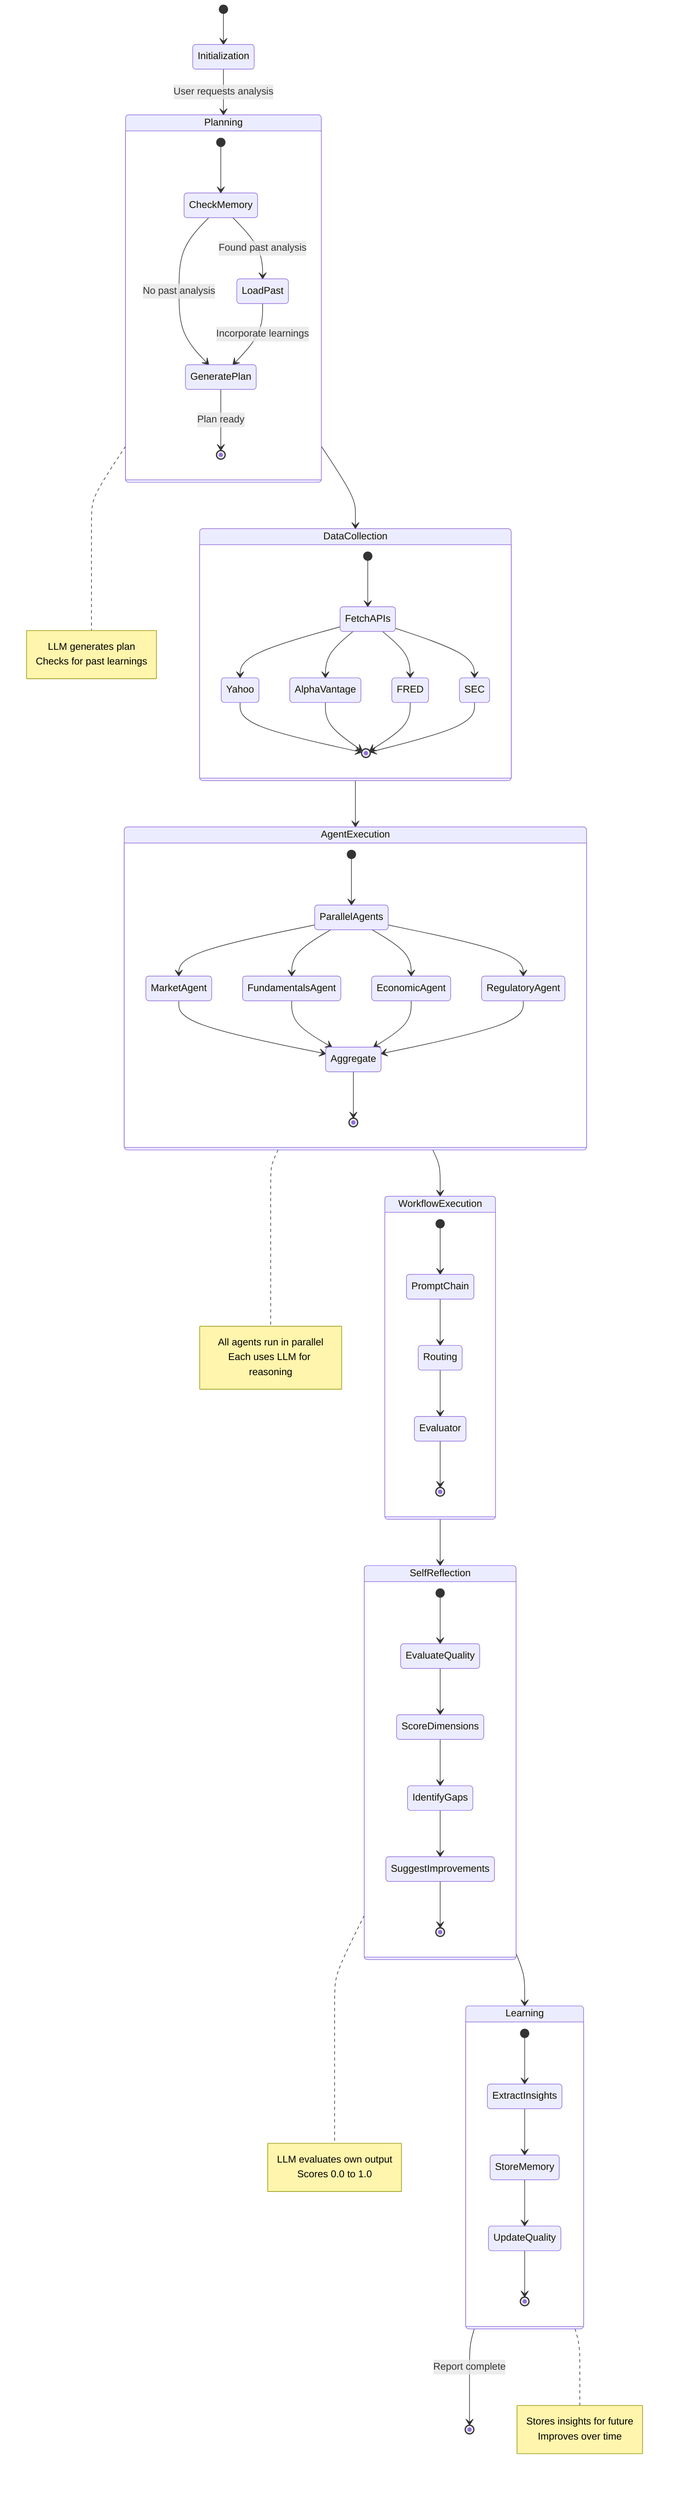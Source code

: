 stateDiagram-v2
    [*] --> Initialization
    
    Initialization --> Planning: User requests analysis
    
    state Planning {
        [*] --> CheckMemory
        CheckMemory --> GeneratePlan: No past analysis
        CheckMemory --> LoadPast: Found past analysis
        LoadPast --> GeneratePlan: Incorporate learnings
        GeneratePlan --> [*]: Plan ready
    }
    
    Planning --> DataCollection
    
    state DataCollection {
        [*] --> FetchAPIs
        FetchAPIs --> Yahoo
        FetchAPIs --> AlphaVantage
        FetchAPIs --> FRED
        FetchAPIs --> SEC
        Yahoo --> [*]
        AlphaVantage --> [*]
        FRED --> [*]
        SEC --> [*]
    }
    
    DataCollection --> AgentExecution
    
    state AgentExecution {
        [*] --> ParallelAgents
        ParallelAgents --> MarketAgent
        ParallelAgents --> FundamentalsAgent
        ParallelAgents --> EconomicAgent
        ParallelAgents --> RegulatoryAgent
        MarketAgent --> Aggregate
        FundamentalsAgent --> Aggregate
        EconomicAgent --> Aggregate
        RegulatoryAgent --> Aggregate
        Aggregate --> [*]
    }
    
    AgentExecution --> WorkflowExecution
    
    state WorkflowExecution {
        [*] --> PromptChain
        PromptChain --> Routing
        Routing --> Evaluator
        Evaluator --> [*]
    }
    
    WorkflowExecution --> SelfReflection
    
    state SelfReflection {
        [*] --> EvaluateQuality
        EvaluateQuality --> ScoreDimensions
        ScoreDimensions --> IdentifyGaps
        IdentifyGaps --> SuggestImprovements
        SuggestImprovements --> [*]
    }
    
    SelfReflection --> Learning
    
    state Learning {
        [*] --> ExtractInsights
        ExtractInsights --> StoreMemory
        StoreMemory --> UpdateQuality
        UpdateQuality --> [*]
    }
    
    Learning --> [*]: Report complete
    
    note right of Planning
        LLM generates plan
        Checks for past learnings
    end note
    
    note right of AgentExecution
        All agents run in parallel
        Each uses LLM for reasoning
    end note
    
    note right of SelfReflection
        LLM evaluates own output
        Scores 0.0 to 1.0
    end note
    
    note right of Learning
        Stores insights for future
        Improves over time
    end note